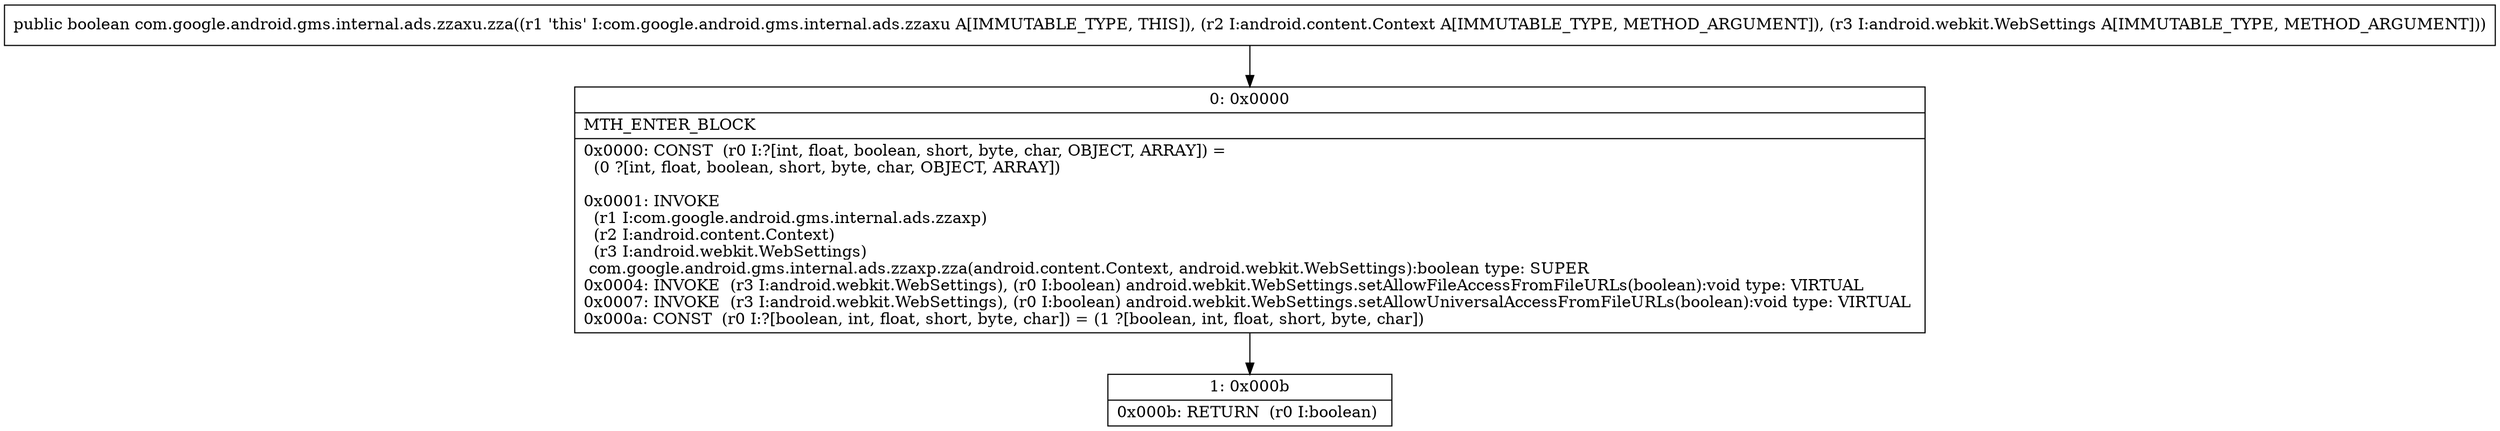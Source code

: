 digraph "CFG forcom.google.android.gms.internal.ads.zzaxu.zza(Landroid\/content\/Context;Landroid\/webkit\/WebSettings;)Z" {
Node_0 [shape=record,label="{0\:\ 0x0000|MTH_ENTER_BLOCK\l|0x0000: CONST  (r0 I:?[int, float, boolean, short, byte, char, OBJECT, ARRAY]) = \l  (0 ?[int, float, boolean, short, byte, char, OBJECT, ARRAY])\l \l0x0001: INVOKE  \l  (r1 I:com.google.android.gms.internal.ads.zzaxp)\l  (r2 I:android.content.Context)\l  (r3 I:android.webkit.WebSettings)\l com.google.android.gms.internal.ads.zzaxp.zza(android.content.Context, android.webkit.WebSettings):boolean type: SUPER \l0x0004: INVOKE  (r3 I:android.webkit.WebSettings), (r0 I:boolean) android.webkit.WebSettings.setAllowFileAccessFromFileURLs(boolean):void type: VIRTUAL \l0x0007: INVOKE  (r3 I:android.webkit.WebSettings), (r0 I:boolean) android.webkit.WebSettings.setAllowUniversalAccessFromFileURLs(boolean):void type: VIRTUAL \l0x000a: CONST  (r0 I:?[boolean, int, float, short, byte, char]) = (1 ?[boolean, int, float, short, byte, char]) \l}"];
Node_1 [shape=record,label="{1\:\ 0x000b|0x000b: RETURN  (r0 I:boolean) \l}"];
MethodNode[shape=record,label="{public boolean com.google.android.gms.internal.ads.zzaxu.zza((r1 'this' I:com.google.android.gms.internal.ads.zzaxu A[IMMUTABLE_TYPE, THIS]), (r2 I:android.content.Context A[IMMUTABLE_TYPE, METHOD_ARGUMENT]), (r3 I:android.webkit.WebSettings A[IMMUTABLE_TYPE, METHOD_ARGUMENT])) }"];
MethodNode -> Node_0;
Node_0 -> Node_1;
}

